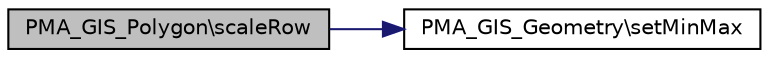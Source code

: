 digraph G
{
  edge [fontname="Helvetica",fontsize="10",labelfontname="Helvetica",labelfontsize="10"];
  node [fontname="Helvetica",fontsize="10",shape=record];
  rankdir="LR";
  Node1 [label="PMA_GIS_Polygon\\scaleRow",height=0.2,width=0.4,color="black", fillcolor="grey75", style="filled" fontcolor="black"];
  Node1 -> Node2 [color="midnightblue",fontsize="10",style="solid",fontname="Helvetica"];
  Node2 [label="PMA_GIS_Geometry\\setMinMax",height=0.2,width=0.4,color="black", fillcolor="white", style="filled",URL="$classPMA__GIS__Geometry.html#a2f42b942c91923a8f1365d949c1d79e1",tooltip="Update the min, max values with the given point set."];
}
